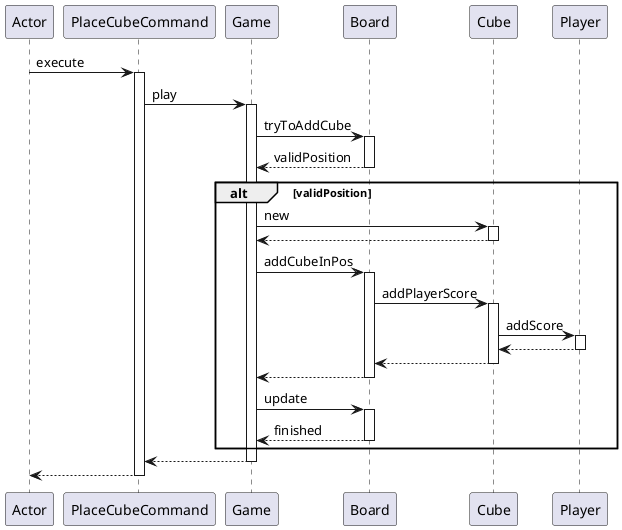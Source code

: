 # PlaceCubeCommand

@startuml
participant Actor
Actor -> PlaceCubeCommand : execute
activate PlaceCubeCommand
PlaceCubeCommand -> Game : play
activate Game
Game -> Board : tryToAddCube
activate Board
Board --> Game : validPosition
deactivate Board
alt validPosition
Game -> Cube : new
activate Cube
Cube --> Game
deactivate Cube
Game -> Board : addCubeInPos
activate Board
Board -> Cube : addPlayerScore
activate Cube
Cube -> Player : addScore
activate Player
Player --> Cube
deactivate Player
Cube --> Board
deactivate Cube
Board --> Game
deactivate Board
Game -> Board : update
activate Board
Board --> Game : finished
deactivate Board
end
Game --> PlaceCubeCommand
deactivate Game
return
@enduml